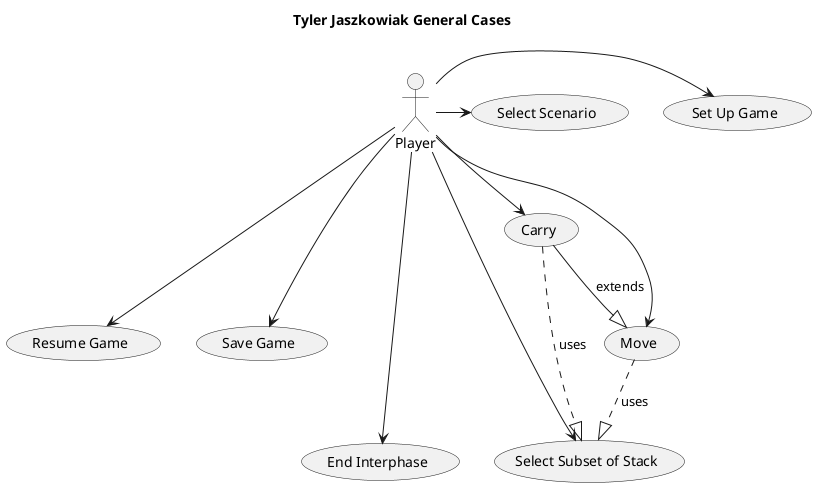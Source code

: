 @startuml
title Tyler Jaszkowiak General Cases

actor Player

Player ->       (Select Scenario)
Player ->       (Set Up Game)
Player --->     (Resume Game)
Player --->     (Save Game)
Player ---->    (End Interphase)
Player ---->    (Select Subset of Stack)




Player -> (Move)
Player --> (Carry)
(Carry) --|> (Move) :extends
(Carry) ..|> (Select Subset of Stack) :uses
(Move)  ..|> (Select Subset of Stack) :uses




@enduml
